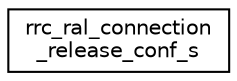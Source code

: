digraph "Graphical Class Hierarchy"
{
 // LATEX_PDF_SIZE
  edge [fontname="Helvetica",fontsize="10",labelfontname="Helvetica",labelfontsize="10"];
  node [fontname="Helvetica",fontsize="10",shape=record];
  rankdir="LR";
  Node0 [label="rrc_ral_connection\l_release_conf_s",height=0.2,width=0.4,color="black", fillcolor="white", style="filled",URL="$structrrc__ral__connection__release__conf__s.html",tooltip=" "];
}
